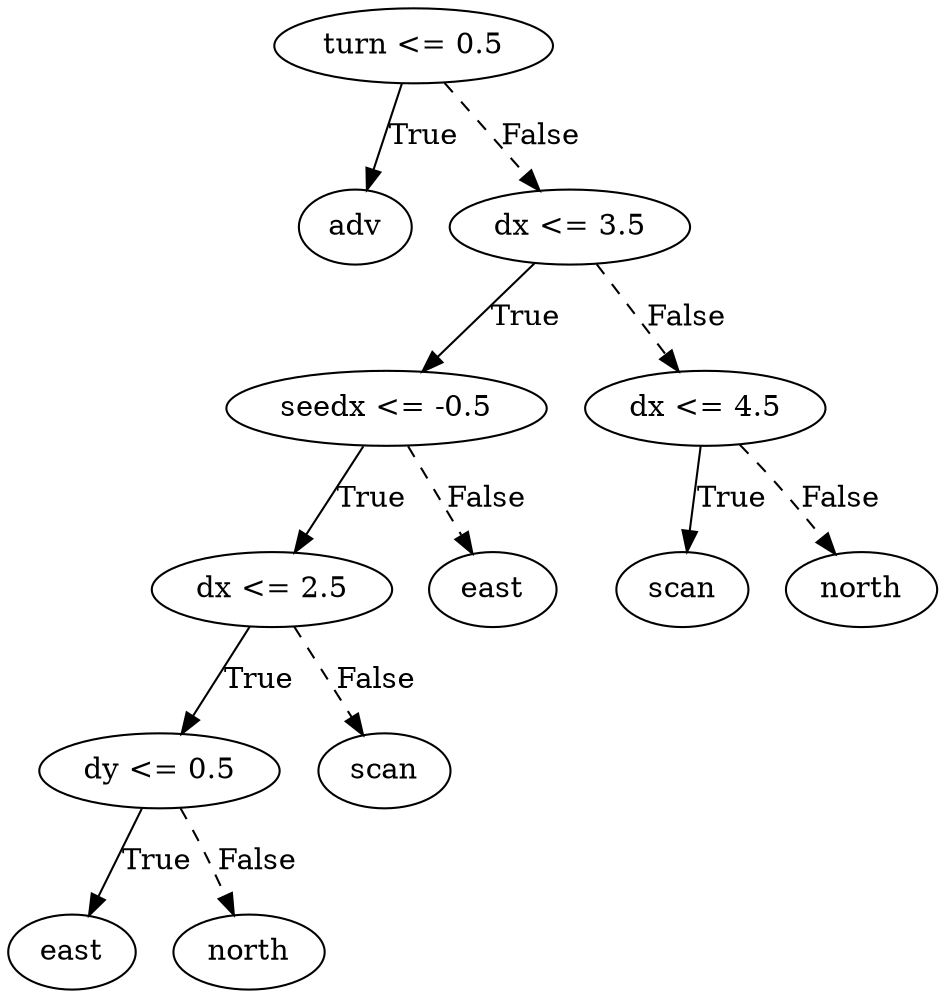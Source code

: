 digraph {
0 [label="turn <= 0.5"];
1 [label="adv"];
0 -> 1 [label="True"];
2 [label="dx <= 3.5"];
3 [label="seedx <= -0.5"];
4 [label="dx <= 2.5"];
5 [label="dy <= 0.5"];
6 [label="east"];
5 -> 6 [label="True"];
7 [label="north"];
5 -> 7 [style="dashed", label="False"];
4 -> 5 [label="True"];
8 [label="scan"];
4 -> 8 [style="dashed", label="False"];
3 -> 4 [label="True"];
9 [label="east"];
3 -> 9 [style="dashed", label="False"];
2 -> 3 [label="True"];
10 [label="dx <= 4.5"];
11 [label="scan"];
10 -> 11 [label="True"];
12 [label="north"];
10 -> 12 [style="dashed", label="False"];
2 -> 10 [style="dashed", label="False"];
0 -> 2 [style="dashed", label="False"];

}